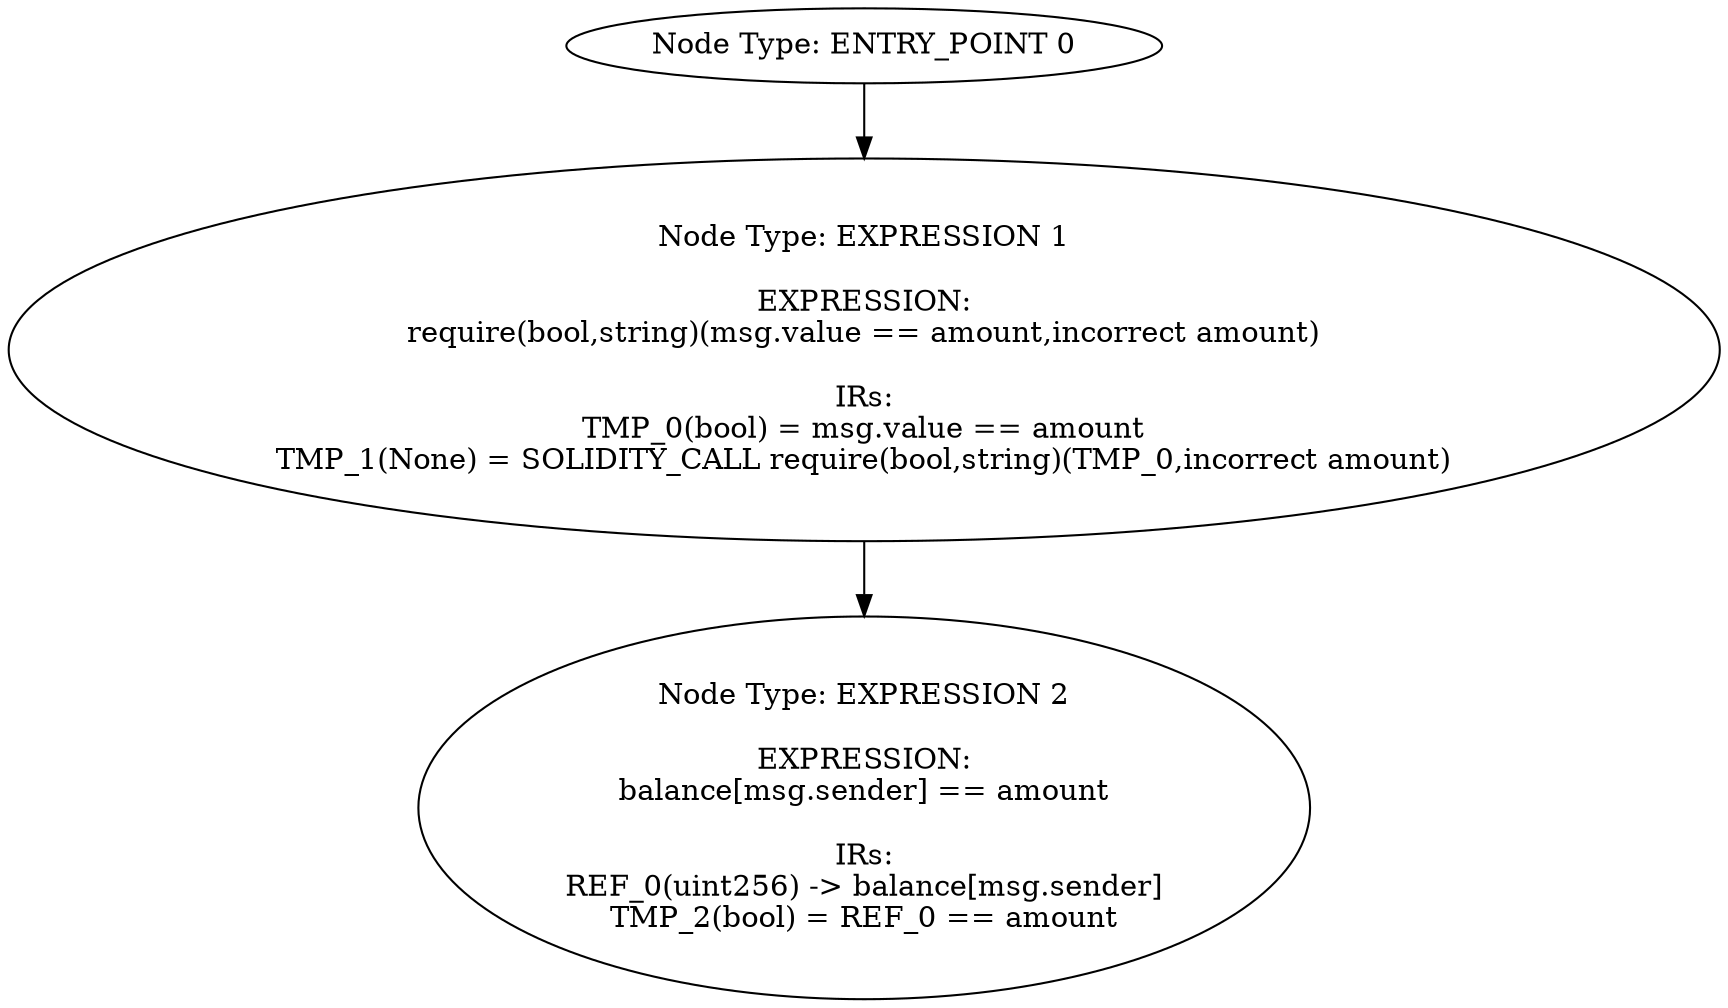 digraph CFG {
0[label="Node Type: ENTRY_POINT 0
"];
0->1;
1[label="Node Type: EXPRESSION 1

EXPRESSION:
require(bool,string)(msg.value == amount,incorrect amount)

IRs:
TMP_0(bool) = msg.value == amount
TMP_1(None) = SOLIDITY_CALL require(bool,string)(TMP_0,incorrect amount)"];
1->2;
2[label="Node Type: EXPRESSION 2

EXPRESSION:
balance[msg.sender] == amount

IRs:
REF_0(uint256) -> balance[msg.sender]
TMP_2(bool) = REF_0 == amount"];
}
